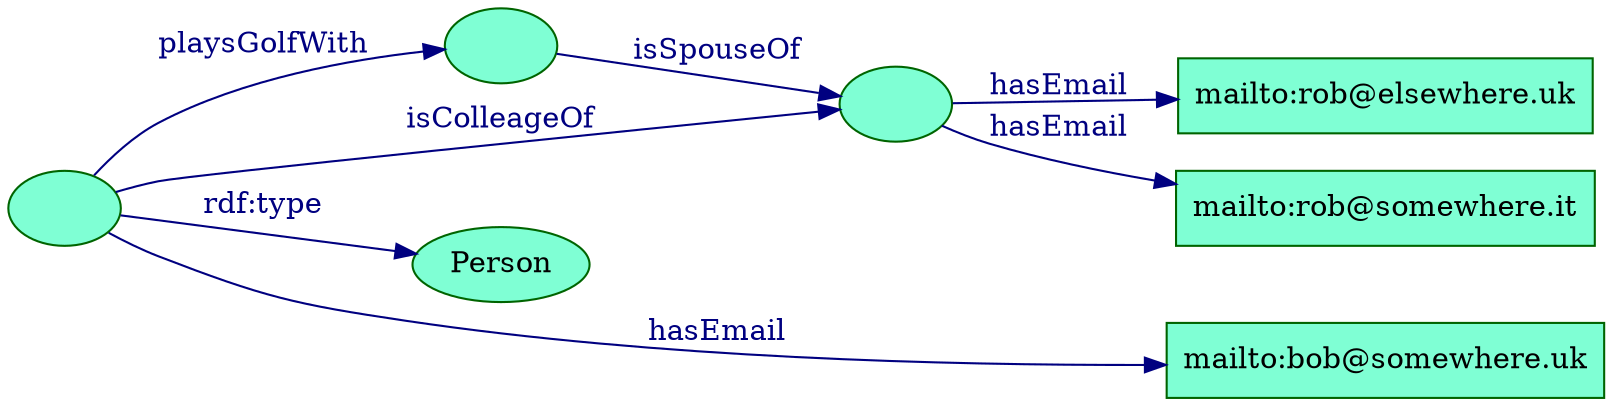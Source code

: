digraph {
    rankdir=LR;
    node [style=filled,color=darkgreen,fillcolor=aquamarine];
    Bob [label=""]; RobsSpouse [label=""]; Rob [label=""]; Person;
    BobsEmail   [shape=box,label="mailto:bob@somewhere.uk"];
    RobsEmailUK [shape=box,label="mailto:rob@elsewhere.uk"];
    RobsEmailIT [shape=box,label="mailto:rob@somewhere.it"];
    {rank=same; BobsEmail RobsEmailUK RobsEmailIT}
    edge [color=navy,fontcolor=navy];
    Bob -> Person      [label="rdf:type"];
    Bob -> Rob         [label=isColleageOf];
    Bob -> BobsEmail   [label=hasEmail];
    Bob -> RobsSpouse  [label=playsGolfWith];
    RobsSpouse -> Rob  [label=isSpouseOf];
    Rob -> RobsEmailUK [label=hasEmail];
    Rob -> RobsEmailIT [label=hasEmail];
}

